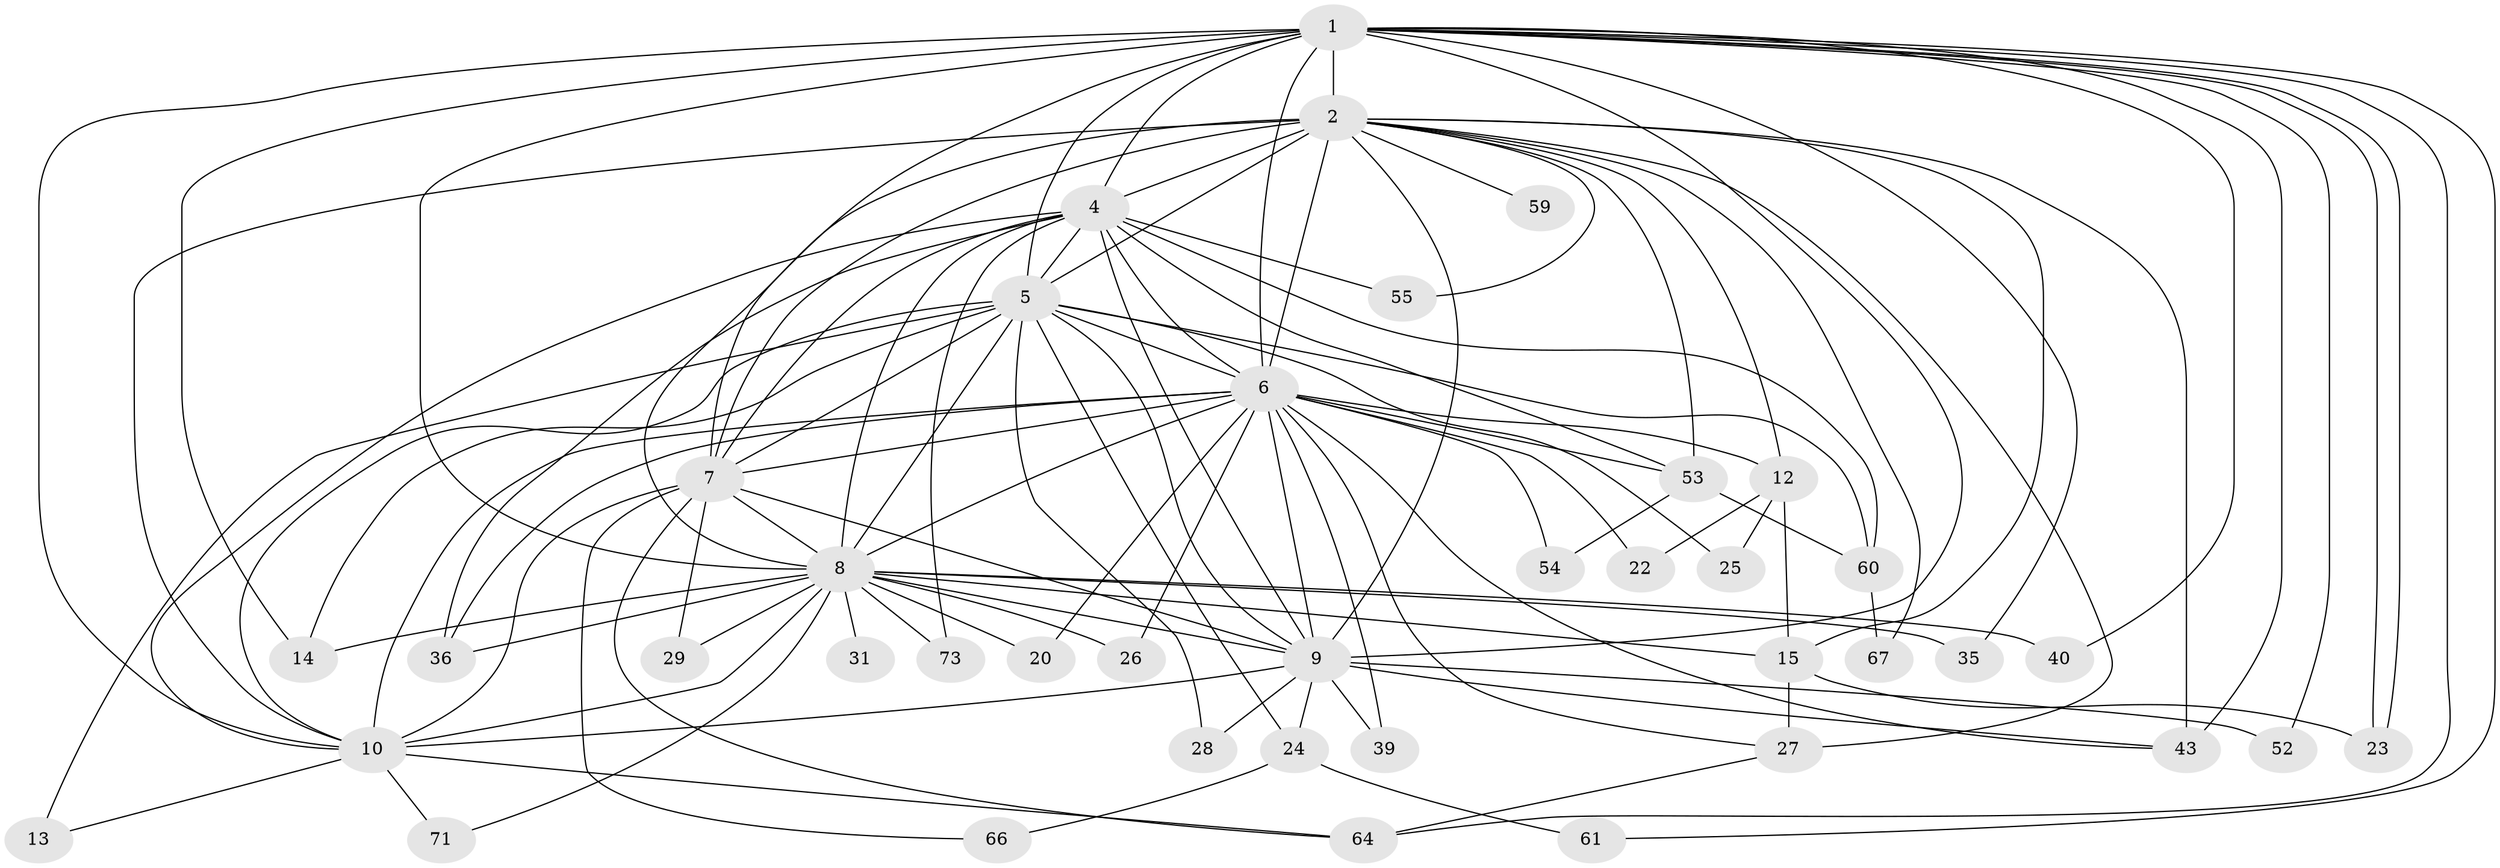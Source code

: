 // original degree distribution, {21: 0.012345679012345678, 14: 0.024691358024691357, 20: 0.012345679012345678, 16: 0.024691358024691357, 17: 0.012345679012345678, 19: 0.024691358024691357, 27: 0.012345679012345678, 3: 0.14814814814814814, 5: 0.037037037037037035, 6: 0.024691358024691357, 4: 0.12345679012345678, 2: 0.5432098765432098}
// Generated by graph-tools (version 1.1) at 2025/13/03/09/25 04:13:46]
// undirected, 40 vertices, 107 edges
graph export_dot {
graph [start="1"]
  node [color=gray90,style=filled];
  1;
  2 [super="+3"];
  4 [super="+56"];
  5;
  6 [super="+37+17+32+63"];
  7 [super="+41+21+75"];
  8 [super="+19+16+33+11+30+47"];
  9 [super="+58"];
  10;
  12;
  13 [super="+80"];
  14 [super="+48"];
  15 [super="+18+45+50"];
  20;
  22;
  23;
  24;
  25;
  26;
  27 [super="+34"];
  28;
  29;
  31;
  35;
  36 [super="+74+51"];
  39;
  40;
  43 [super="+76+79+62"];
  52;
  53;
  54;
  55;
  59;
  60 [super="+72"];
  61;
  64 [super="+77"];
  66;
  67;
  71;
  73;
  1 -- 2 [weight=2];
  1 -- 4 [weight=2];
  1 -- 5;
  1 -- 6;
  1 -- 7;
  1 -- 8 [weight=3];
  1 -- 9;
  1 -- 10;
  1 -- 14;
  1 -- 23;
  1 -- 23;
  1 -- 35;
  1 -- 40;
  1 -- 43;
  1 -- 52;
  1 -- 61;
  1 -- 64;
  2 -- 4 [weight=2];
  2 -- 5 [weight=2];
  2 -- 6 [weight=4];
  2 -- 7 [weight=3];
  2 -- 8 [weight=4];
  2 -- 9 [weight=2];
  2 -- 10 [weight=2];
  2 -- 12;
  2 -- 59 [weight=2];
  2 -- 43 [weight=2];
  2 -- 67;
  2 -- 15;
  2 -- 27 [weight=2];
  2 -- 53;
  2 -- 55;
  4 -- 5;
  4 -- 6;
  4 -- 7 [weight=3];
  4 -- 8;
  4 -- 9;
  4 -- 10;
  4 -- 36;
  4 -- 53;
  4 -- 55;
  4 -- 60;
  4 -- 73;
  5 -- 6 [weight=2];
  5 -- 7;
  5 -- 8;
  5 -- 9;
  5 -- 10;
  5 -- 13 [weight=2];
  5 -- 14;
  5 -- 24;
  5 -- 25;
  5 -- 28;
  5 -- 60;
  6 -- 7;
  6 -- 8 [weight=4];
  6 -- 9 [weight=2];
  6 -- 10 [weight=2];
  6 -- 12;
  6 -- 26;
  6 -- 39;
  6 -- 54;
  6 -- 43;
  6 -- 22;
  6 -- 27;
  6 -- 20;
  6 -- 36;
  6 -- 53;
  7 -- 8 [weight=2];
  7 -- 9;
  7 -- 10;
  7 -- 29;
  7 -- 66;
  7 -- 64;
  8 -- 9 [weight=3];
  8 -- 10 [weight=2];
  8 -- 15 [weight=2];
  8 -- 26;
  8 -- 31 [weight=2];
  8 -- 35;
  8 -- 40;
  8 -- 71;
  8 -- 73;
  8 -- 36 [weight=2];
  8 -- 20 [weight=2];
  8 -- 29;
  8 -- 14;
  9 -- 10;
  9 -- 24;
  9 -- 28;
  9 -- 39;
  9 -- 52;
  9 -- 43;
  10 -- 13;
  10 -- 64;
  10 -- 71;
  12 -- 22;
  12 -- 25;
  12 -- 15;
  15 -- 27;
  15 -- 23;
  24 -- 61;
  24 -- 66;
  27 -- 64;
  53 -- 54;
  53 -- 60;
  60 -- 67;
}
